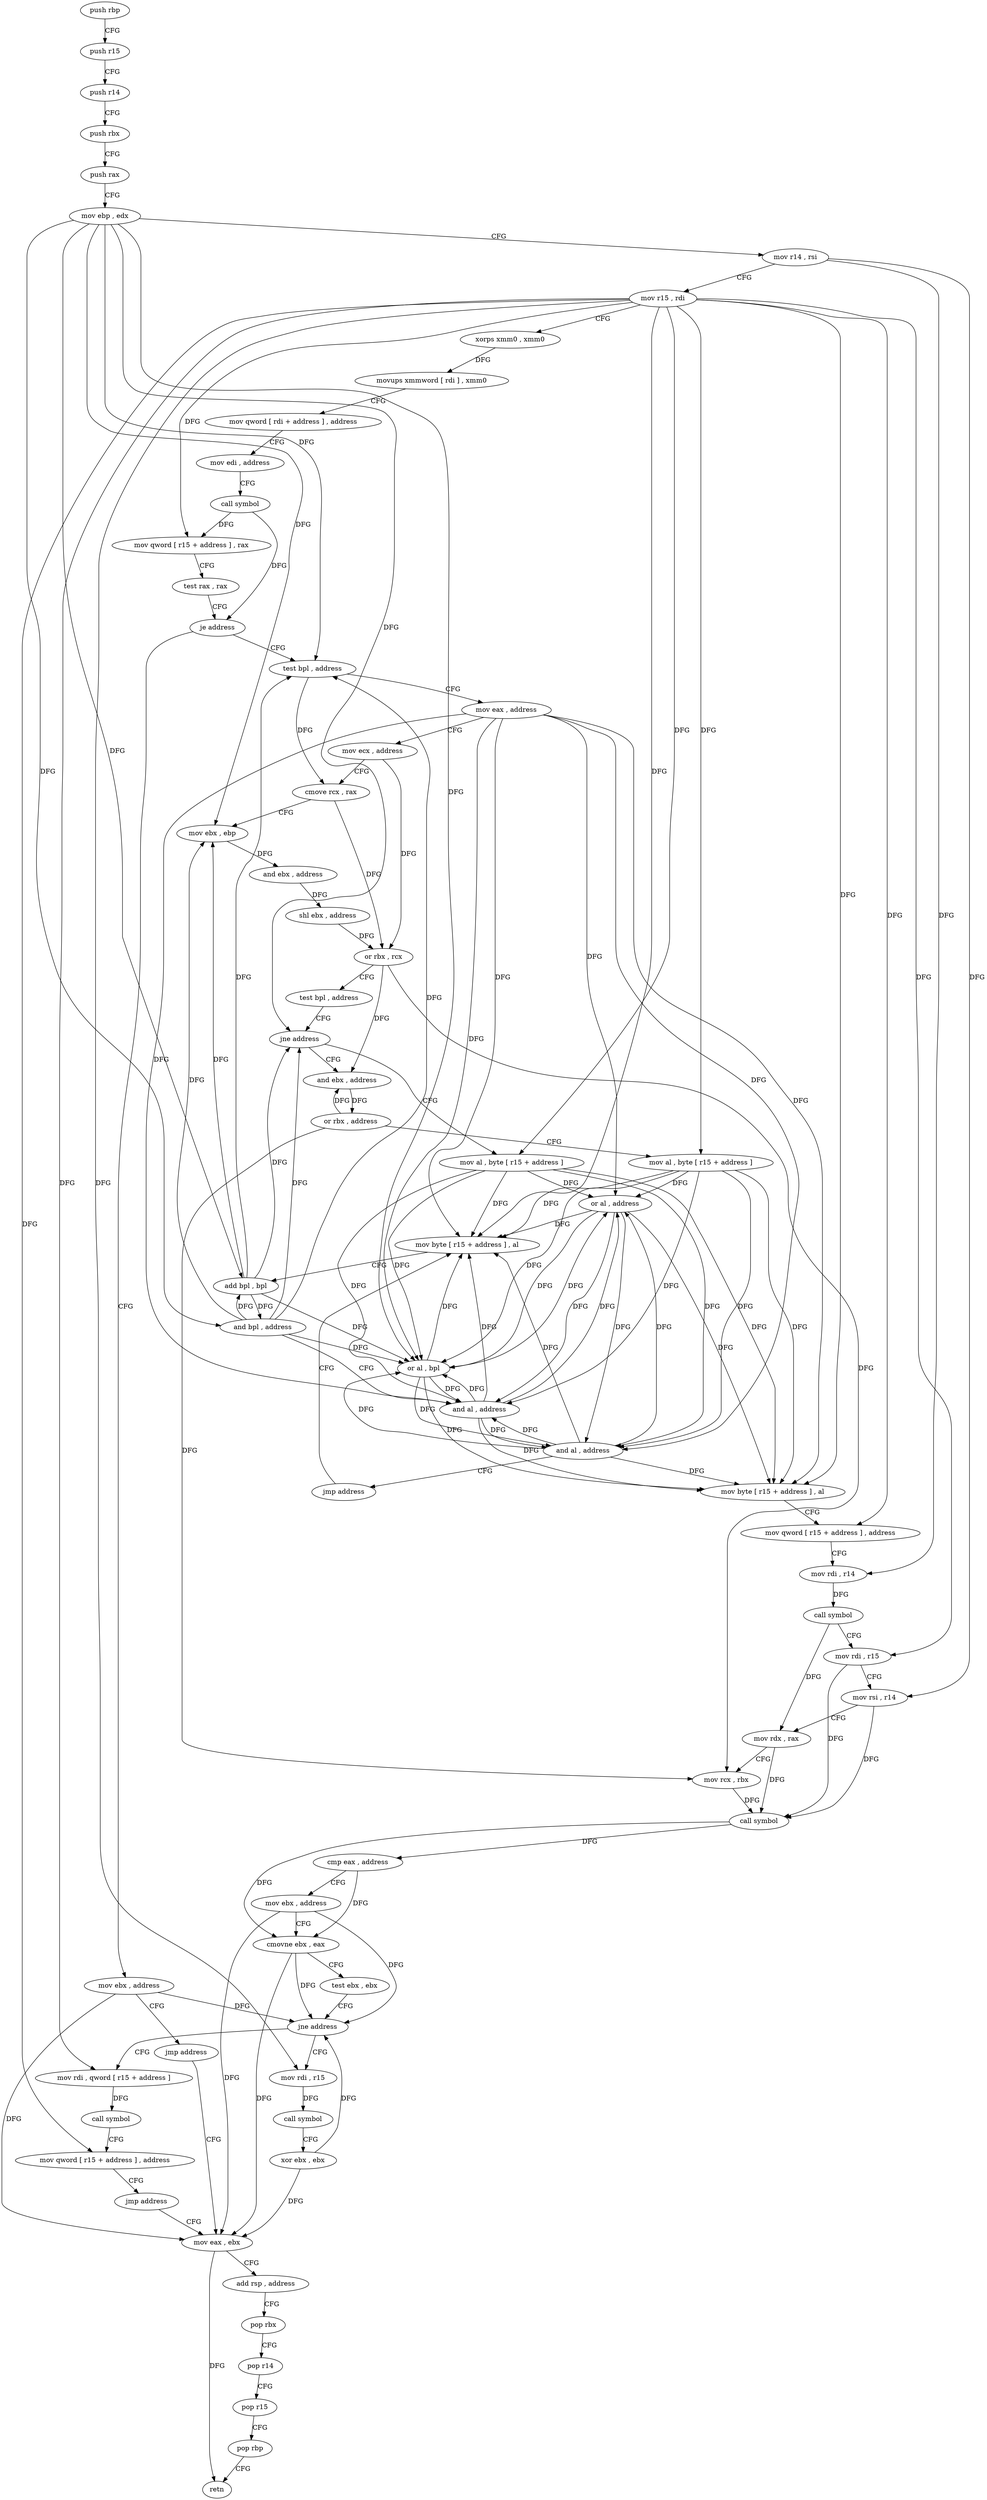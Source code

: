 digraph "func" {
"4319264" [label = "push rbp" ]
"4319265" [label = "push r15" ]
"4319267" [label = "push r14" ]
"4319269" [label = "push rbx" ]
"4319270" [label = "push rax" ]
"4319271" [label = "mov ebp , edx" ]
"4319273" [label = "mov r14 , rsi" ]
"4319276" [label = "mov r15 , rdi" ]
"4319279" [label = "xorps xmm0 , xmm0" ]
"4319282" [label = "movups xmmword [ rdi ] , xmm0" ]
"4319285" [label = "mov qword [ rdi + address ] , address" ]
"4319293" [label = "mov edi , address" ]
"4319298" [label = "call symbol" ]
"4319303" [label = "mov qword [ r15 + address ] , rax" ]
"4319307" [label = "test rax , rax" ]
"4319310" [label = "je address" ]
"4319469" [label = "mov ebx , address" ]
"4319316" [label = "test bpl , address" ]
"4319474" [label = "jmp address" ]
"4319456" [label = "mov eax , ebx" ]
"4319320" [label = "mov eax , address" ]
"4319325" [label = "mov ecx , address" ]
"4319330" [label = "cmove rcx , rax" ]
"4319334" [label = "mov ebx , ebp" ]
"4319336" [label = "and ebx , address" ]
"4319339" [label = "shl ebx , address" ]
"4319342" [label = "or rbx , rcx" ]
"4319345" [label = "test bpl , address" ]
"4319349" [label = "jne address" ]
"4319359" [label = "and ebx , address" ]
"4319351" [label = "mov al , byte [ r15 + address ]" ]
"4319458" [label = "add rsp , address" ]
"4319462" [label = "pop rbx" ]
"4319463" [label = "pop r14" ]
"4319465" [label = "pop r15" ]
"4319467" [label = "pop rbp" ]
"4319468" [label = "retn" ]
"4319365" [label = "or rbx , address" ]
"4319372" [label = "mov al , byte [ r15 + address ]" ]
"4319376" [label = "or al , address" ]
"4319378" [label = "mov byte [ r15 + address ] , al" ]
"4319355" [label = "and al , address" ]
"4319357" [label = "jmp address" ]
"4319476" [label = "mov rdi , qword [ r15 + address ]" ]
"4319480" [label = "call symbol" ]
"4319485" [label = "mov qword [ r15 + address ] , address" ]
"4319493" [label = "jmp address" ]
"4319446" [label = "mov rdi , r15" ]
"4319449" [label = "call symbol" ]
"4319454" [label = "xor ebx , ebx" ]
"4319382" [label = "add bpl , bpl" ]
"4319385" [label = "and bpl , address" ]
"4319389" [label = "and al , address" ]
"4319391" [label = "or al , bpl" ]
"4319394" [label = "mov byte [ r15 + address ] , al" ]
"4319398" [label = "mov qword [ r15 + address ] , address" ]
"4319406" [label = "mov rdi , r14" ]
"4319409" [label = "call symbol" ]
"4319414" [label = "mov rdi , r15" ]
"4319417" [label = "mov rsi , r14" ]
"4319420" [label = "mov rdx , rax" ]
"4319423" [label = "mov rcx , rbx" ]
"4319426" [label = "call symbol" ]
"4319431" [label = "cmp eax , address" ]
"4319434" [label = "mov ebx , address" ]
"4319439" [label = "cmovne ebx , eax" ]
"4319442" [label = "test ebx , ebx" ]
"4319444" [label = "jne address" ]
"4319264" -> "4319265" [ label = "CFG" ]
"4319265" -> "4319267" [ label = "CFG" ]
"4319267" -> "4319269" [ label = "CFG" ]
"4319269" -> "4319270" [ label = "CFG" ]
"4319270" -> "4319271" [ label = "CFG" ]
"4319271" -> "4319273" [ label = "CFG" ]
"4319271" -> "4319316" [ label = "DFG" ]
"4319271" -> "4319334" [ label = "DFG" ]
"4319271" -> "4319349" [ label = "DFG" ]
"4319271" -> "4319382" [ label = "DFG" ]
"4319271" -> "4319385" [ label = "DFG" ]
"4319271" -> "4319391" [ label = "DFG" ]
"4319273" -> "4319276" [ label = "CFG" ]
"4319273" -> "4319406" [ label = "DFG" ]
"4319273" -> "4319417" [ label = "DFG" ]
"4319276" -> "4319279" [ label = "CFG" ]
"4319276" -> "4319303" [ label = "DFG" ]
"4319276" -> "4319372" [ label = "DFG" ]
"4319276" -> "4319351" [ label = "DFG" ]
"4319276" -> "4319378" [ label = "DFG" ]
"4319276" -> "4319394" [ label = "DFG" ]
"4319276" -> "4319398" [ label = "DFG" ]
"4319276" -> "4319414" [ label = "DFG" ]
"4319276" -> "4319476" [ label = "DFG" ]
"4319276" -> "4319485" [ label = "DFG" ]
"4319276" -> "4319446" [ label = "DFG" ]
"4319279" -> "4319282" [ label = "DFG" ]
"4319282" -> "4319285" [ label = "CFG" ]
"4319285" -> "4319293" [ label = "CFG" ]
"4319293" -> "4319298" [ label = "CFG" ]
"4319298" -> "4319303" [ label = "DFG" ]
"4319298" -> "4319310" [ label = "DFG" ]
"4319303" -> "4319307" [ label = "CFG" ]
"4319307" -> "4319310" [ label = "CFG" ]
"4319310" -> "4319469" [ label = "CFG" ]
"4319310" -> "4319316" [ label = "CFG" ]
"4319469" -> "4319474" [ label = "CFG" ]
"4319469" -> "4319456" [ label = "DFG" ]
"4319469" -> "4319444" [ label = "DFG" ]
"4319316" -> "4319320" [ label = "CFG" ]
"4319316" -> "4319330" [ label = "DFG" ]
"4319474" -> "4319456" [ label = "CFG" ]
"4319456" -> "4319458" [ label = "CFG" ]
"4319456" -> "4319468" [ label = "DFG" ]
"4319320" -> "4319325" [ label = "CFG" ]
"4319320" -> "4319376" [ label = "DFG" ]
"4319320" -> "4319355" [ label = "DFG" ]
"4319320" -> "4319378" [ label = "DFG" ]
"4319320" -> "4319389" [ label = "DFG" ]
"4319320" -> "4319391" [ label = "DFG" ]
"4319320" -> "4319394" [ label = "DFG" ]
"4319325" -> "4319330" [ label = "CFG" ]
"4319325" -> "4319342" [ label = "DFG" ]
"4319330" -> "4319334" [ label = "CFG" ]
"4319330" -> "4319342" [ label = "DFG" ]
"4319334" -> "4319336" [ label = "DFG" ]
"4319336" -> "4319339" [ label = "DFG" ]
"4319339" -> "4319342" [ label = "DFG" ]
"4319342" -> "4319345" [ label = "CFG" ]
"4319342" -> "4319359" [ label = "DFG" ]
"4319342" -> "4319423" [ label = "DFG" ]
"4319345" -> "4319349" [ label = "CFG" ]
"4319349" -> "4319359" [ label = "CFG" ]
"4319349" -> "4319351" [ label = "CFG" ]
"4319359" -> "4319365" [ label = "DFG" ]
"4319351" -> "4319355" [ label = "DFG" ]
"4319351" -> "4319376" [ label = "DFG" ]
"4319351" -> "4319378" [ label = "DFG" ]
"4319351" -> "4319389" [ label = "DFG" ]
"4319351" -> "4319391" [ label = "DFG" ]
"4319351" -> "4319394" [ label = "DFG" ]
"4319458" -> "4319462" [ label = "CFG" ]
"4319462" -> "4319463" [ label = "CFG" ]
"4319463" -> "4319465" [ label = "CFG" ]
"4319465" -> "4319467" [ label = "CFG" ]
"4319467" -> "4319468" [ label = "CFG" ]
"4319365" -> "4319372" [ label = "CFG" ]
"4319365" -> "4319359" [ label = "DFG" ]
"4319365" -> "4319423" [ label = "DFG" ]
"4319372" -> "4319376" [ label = "DFG" ]
"4319372" -> "4319355" [ label = "DFG" ]
"4319372" -> "4319378" [ label = "DFG" ]
"4319372" -> "4319389" [ label = "DFG" ]
"4319372" -> "4319391" [ label = "DFG" ]
"4319372" -> "4319394" [ label = "DFG" ]
"4319376" -> "4319378" [ label = "DFG" ]
"4319376" -> "4319355" [ label = "DFG" ]
"4319376" -> "4319389" [ label = "DFG" ]
"4319376" -> "4319391" [ label = "DFG" ]
"4319376" -> "4319394" [ label = "DFG" ]
"4319378" -> "4319382" [ label = "CFG" ]
"4319355" -> "4319357" [ label = "CFG" ]
"4319355" -> "4319376" [ label = "DFG" ]
"4319355" -> "4319378" [ label = "DFG" ]
"4319355" -> "4319389" [ label = "DFG" ]
"4319355" -> "4319391" [ label = "DFG" ]
"4319355" -> "4319394" [ label = "DFG" ]
"4319357" -> "4319378" [ label = "CFG" ]
"4319476" -> "4319480" [ label = "DFG" ]
"4319480" -> "4319485" [ label = "CFG" ]
"4319485" -> "4319493" [ label = "CFG" ]
"4319493" -> "4319456" [ label = "CFG" ]
"4319446" -> "4319449" [ label = "DFG" ]
"4319449" -> "4319454" [ label = "CFG" ]
"4319454" -> "4319456" [ label = "DFG" ]
"4319454" -> "4319444" [ label = "DFG" ]
"4319382" -> "4319385" [ label = "DFG" ]
"4319382" -> "4319316" [ label = "DFG" ]
"4319382" -> "4319334" [ label = "DFG" ]
"4319382" -> "4319349" [ label = "DFG" ]
"4319382" -> "4319391" [ label = "DFG" ]
"4319385" -> "4319389" [ label = "CFG" ]
"4319385" -> "4319316" [ label = "DFG" ]
"4319385" -> "4319334" [ label = "DFG" ]
"4319385" -> "4319349" [ label = "DFG" ]
"4319385" -> "4319382" [ label = "DFG" ]
"4319385" -> "4319391" [ label = "DFG" ]
"4319389" -> "4319391" [ label = "DFG" ]
"4319389" -> "4319376" [ label = "DFG" ]
"4319389" -> "4319355" [ label = "DFG" ]
"4319389" -> "4319378" [ label = "DFG" ]
"4319389" -> "4319394" [ label = "DFG" ]
"4319391" -> "4319394" [ label = "DFG" ]
"4319391" -> "4319376" [ label = "DFG" ]
"4319391" -> "4319355" [ label = "DFG" ]
"4319391" -> "4319378" [ label = "DFG" ]
"4319391" -> "4319389" [ label = "DFG" ]
"4319394" -> "4319398" [ label = "CFG" ]
"4319398" -> "4319406" [ label = "CFG" ]
"4319406" -> "4319409" [ label = "DFG" ]
"4319409" -> "4319414" [ label = "CFG" ]
"4319409" -> "4319420" [ label = "DFG" ]
"4319414" -> "4319417" [ label = "CFG" ]
"4319414" -> "4319426" [ label = "DFG" ]
"4319417" -> "4319420" [ label = "CFG" ]
"4319417" -> "4319426" [ label = "DFG" ]
"4319420" -> "4319423" [ label = "CFG" ]
"4319420" -> "4319426" [ label = "DFG" ]
"4319423" -> "4319426" [ label = "DFG" ]
"4319426" -> "4319431" [ label = "DFG" ]
"4319426" -> "4319439" [ label = "DFG" ]
"4319431" -> "4319434" [ label = "CFG" ]
"4319431" -> "4319439" [ label = "DFG" ]
"4319434" -> "4319439" [ label = "CFG" ]
"4319434" -> "4319456" [ label = "DFG" ]
"4319434" -> "4319444" [ label = "DFG" ]
"4319439" -> "4319442" [ label = "CFG" ]
"4319439" -> "4319456" [ label = "DFG" ]
"4319439" -> "4319444" [ label = "DFG" ]
"4319442" -> "4319444" [ label = "CFG" ]
"4319444" -> "4319476" [ label = "CFG" ]
"4319444" -> "4319446" [ label = "CFG" ]
}
